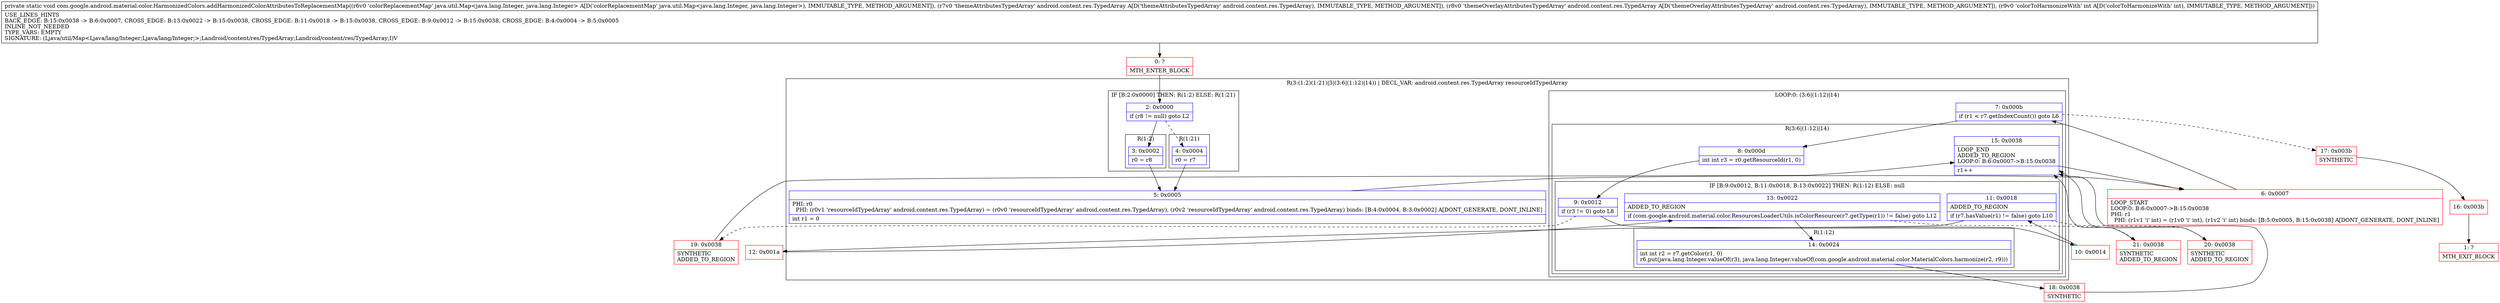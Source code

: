 digraph "CFG forcom.google.android.material.color.HarmonizedColors.addHarmonizedColorAttributesToReplacementMap(Ljava\/util\/Map;Landroid\/content\/res\/TypedArray;Landroid\/content\/res\/TypedArray;I)V" {
subgraph cluster_Region_422273296 {
label = "R(3:(1:2)(1:21)|3|(3:6|(1:12)|14)) | DECL_VAR: android.content.res.TypedArray resourceIdTypedArray\l";
node [shape=record,color=blue];
subgraph cluster_IfRegion_922491171 {
label = "IF [B:2:0x0000] THEN: R(1:2) ELSE: R(1:21)";
node [shape=record,color=blue];
Node_2 [shape=record,label="{2\:\ 0x0000|if (r8 != null) goto L2\l}"];
subgraph cluster_Region_818635661 {
label = "R(1:2)";
node [shape=record,color=blue];
Node_3 [shape=record,label="{3\:\ 0x0002|r0 = r8\l}"];
}
subgraph cluster_Region_1244792928 {
label = "R(1:21)";
node [shape=record,color=blue];
Node_4 [shape=record,label="{4\:\ 0x0004|r0 = r7\l}"];
}
}
Node_5 [shape=record,label="{5\:\ 0x0005|PHI: r0 \l  PHI: (r0v1 'resourceIdTypedArray' android.content.res.TypedArray) = (r0v0 'resourceIdTypedArray' android.content.res.TypedArray), (r0v2 'resourceIdTypedArray' android.content.res.TypedArray) binds: [B:4:0x0004, B:3:0x0002] A[DONT_GENERATE, DONT_INLINE]\l|int r1 = 0\l}"];
subgraph cluster_LoopRegion_2104067221 {
label = "LOOP:0: (3:6|(1:12)|14)";
node [shape=record,color=blue];
Node_7 [shape=record,label="{7\:\ 0x000b|if (r1 \< r7.getIndexCount()) goto L6\l}"];
subgraph cluster_Region_658698832 {
label = "R(3:6|(1:12)|14)";
node [shape=record,color=blue];
Node_8 [shape=record,label="{8\:\ 0x000d|int int r3 = r0.getResourceId(r1, 0)\l}"];
subgraph cluster_IfRegion_1291725374 {
label = "IF [B:9:0x0012, B:11:0x0018, B:13:0x0022] THEN: R(1:12) ELSE: null";
node [shape=record,color=blue];
Node_9 [shape=record,label="{9\:\ 0x0012|if (r3 != 0) goto L8\l}"];
Node_11 [shape=record,label="{11\:\ 0x0018|ADDED_TO_REGION\l|if (r7.hasValue(r1) != false) goto L10\l}"];
Node_13 [shape=record,label="{13\:\ 0x0022|ADDED_TO_REGION\l|if (com.google.android.material.color.ResourcesLoaderUtils.isColorResource(r7.getType(r1)) != false) goto L12\l}"];
subgraph cluster_Region_236970320 {
label = "R(1:12)";
node [shape=record,color=blue];
Node_14 [shape=record,label="{14\:\ 0x0024|int int r2 = r7.getColor(r1, 0)\lr6.put(java.lang.Integer.valueOf(r3), java.lang.Integer.valueOf(com.google.android.material.color.MaterialColors.harmonize(r2, r9)))\l}"];
}
}
Node_15 [shape=record,label="{15\:\ 0x0038|LOOP_END\lADDED_TO_REGION\lLOOP:0: B:6:0x0007\-\>B:15:0x0038\l|r1++\l}"];
}
}
}
Node_0 [shape=record,color=red,label="{0\:\ ?|MTH_ENTER_BLOCK\l}"];
Node_6 [shape=record,color=red,label="{6\:\ 0x0007|LOOP_START\lLOOP:0: B:6:0x0007\-\>B:15:0x0038\lPHI: r1 \l  PHI: (r1v1 'i' int) = (r1v0 'i' int), (r1v2 'i' int) binds: [B:5:0x0005, B:15:0x0038] A[DONT_GENERATE, DONT_INLINE]\l}"];
Node_10 [shape=record,color=red,label="{10\:\ 0x0014}"];
Node_12 [shape=record,color=red,label="{12\:\ 0x001a}"];
Node_18 [shape=record,color=red,label="{18\:\ 0x0038|SYNTHETIC\l}"];
Node_21 [shape=record,color=red,label="{21\:\ 0x0038|SYNTHETIC\lADDED_TO_REGION\l}"];
Node_20 [shape=record,color=red,label="{20\:\ 0x0038|SYNTHETIC\lADDED_TO_REGION\l}"];
Node_19 [shape=record,color=red,label="{19\:\ 0x0038|SYNTHETIC\lADDED_TO_REGION\l}"];
Node_17 [shape=record,color=red,label="{17\:\ 0x003b|SYNTHETIC\l}"];
Node_16 [shape=record,color=red,label="{16\:\ 0x003b}"];
Node_1 [shape=record,color=red,label="{1\:\ ?|MTH_EXIT_BLOCK\l}"];
MethodNode[shape=record,label="{private static void com.google.android.material.color.HarmonizedColors.addHarmonizedColorAttributesToReplacementMap((r6v0 'colorReplacementMap' java.util.Map\<java.lang.Integer, java.lang.Integer\> A[D('colorReplacementMap' java.util.Map\<java.lang.Integer, java.lang.Integer\>), IMMUTABLE_TYPE, METHOD_ARGUMENT]), (r7v0 'themeAttributesTypedArray' android.content.res.TypedArray A[D('themeAttributesTypedArray' android.content.res.TypedArray), IMMUTABLE_TYPE, METHOD_ARGUMENT]), (r8v0 'themeOverlayAttributesTypedArray' android.content.res.TypedArray A[D('themeOverlayAttributesTypedArray' android.content.res.TypedArray), IMMUTABLE_TYPE, METHOD_ARGUMENT]), (r9v0 'colorToHarmonizeWith' int A[D('colorToHarmonizeWith' int), IMMUTABLE_TYPE, METHOD_ARGUMENT]))  | USE_LINES_HINTS\lBACK_EDGE: B:15:0x0038 \-\> B:6:0x0007, CROSS_EDGE: B:13:0x0022 \-\> B:15:0x0038, CROSS_EDGE: B:11:0x0018 \-\> B:15:0x0038, CROSS_EDGE: B:9:0x0012 \-\> B:15:0x0038, CROSS_EDGE: B:4:0x0004 \-\> B:5:0x0005\lINLINE_NOT_NEEDED\lTYPE_VARS: EMPTY\lSIGNATURE: (Ljava\/util\/Map\<Ljava\/lang\/Integer;Ljava\/lang\/Integer;\>;Landroid\/content\/res\/TypedArray;Landroid\/content\/res\/TypedArray;I)V\l}"];
MethodNode -> Node_0;Node_2 -> Node_3;
Node_2 -> Node_4[style=dashed];
Node_3 -> Node_5;
Node_4 -> Node_5;
Node_5 -> Node_6;
Node_7 -> Node_8;
Node_7 -> Node_17[style=dashed];
Node_8 -> Node_9;
Node_9 -> Node_10;
Node_9 -> Node_19[style=dashed];
Node_11 -> Node_12;
Node_11 -> Node_20[style=dashed];
Node_13 -> Node_14;
Node_13 -> Node_21[style=dashed];
Node_14 -> Node_18;
Node_15 -> Node_6;
Node_0 -> Node_2;
Node_6 -> Node_7;
Node_10 -> Node_11;
Node_12 -> Node_13;
Node_18 -> Node_15;
Node_21 -> Node_15;
Node_20 -> Node_15;
Node_19 -> Node_15;
Node_17 -> Node_16;
Node_16 -> Node_1;
}

